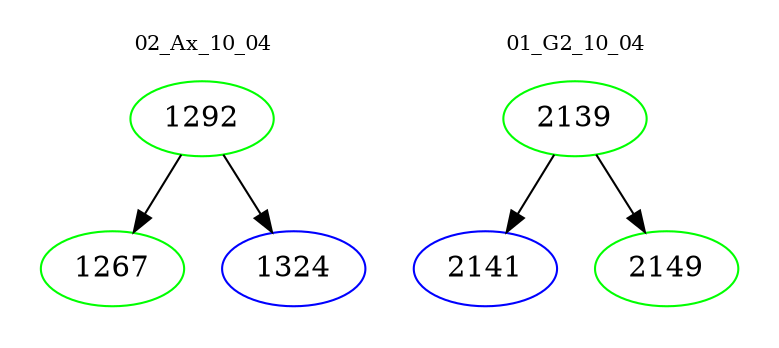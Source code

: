 digraph{
subgraph cluster_0 {
color = white
label = "02_Ax_10_04";
fontsize=10;
T0_1292 [label="1292", color="green"]
T0_1292 -> T0_1267 [color="black"]
T0_1267 [label="1267", color="green"]
T0_1292 -> T0_1324 [color="black"]
T0_1324 [label="1324", color="blue"]
}
subgraph cluster_1 {
color = white
label = "01_G2_10_04";
fontsize=10;
T1_2139 [label="2139", color="green"]
T1_2139 -> T1_2141 [color="black"]
T1_2141 [label="2141", color="blue"]
T1_2139 -> T1_2149 [color="black"]
T1_2149 [label="2149", color="green"]
}
}

